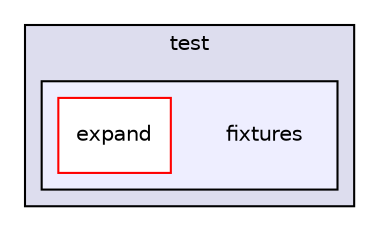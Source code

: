 digraph "gulp-src/node_modules/gulp/node_modules/vinyl-fs/node_modules/glob-watcher/node_modules/gaze/node_modules/globule/test/fixtures" {
  compound=true
  node [ fontsize="10", fontname="Helvetica"];
  edge [ labelfontsize="10", labelfontname="Helvetica"];
  subgraph clusterdir_9717cbe12d92a0763600cdd3fe3d86df {
    graph [ bgcolor="#ddddee", pencolor="black", label="test" fontname="Helvetica", fontsize="10", URL="dir_9717cbe12d92a0763600cdd3fe3d86df.html"]
  subgraph clusterdir_741c9b802e7904812596e711ed255fa6 {
    graph [ bgcolor="#eeeeff", pencolor="black", label="" URL="dir_741c9b802e7904812596e711ed255fa6.html"];
    dir_741c9b802e7904812596e711ed255fa6 [shape=plaintext label="fixtures"];
    dir_74753239069d580683a9d328c7629344 [shape=box label="expand" color="red" fillcolor="white" style="filled" URL="dir_74753239069d580683a9d328c7629344.html"];
  }
  }
}
